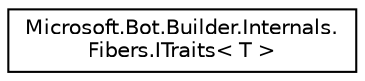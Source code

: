 digraph "Graphical Class Hierarchy"
{
  edge [fontname="Helvetica",fontsize="10",labelfontname="Helvetica",labelfontsize="10"];
  node [fontname="Helvetica",fontsize="10",shape=record];
  rankdir="LR";
  Node1 [label="Microsoft.Bot.Builder.Internals.\lFibers.ITraits\< T \>",height=0.2,width=0.4,color="black", fillcolor="white", style="filled",URL="$dd/d6d/interface_microsoft_1_1_bot_1_1_builder_1_1_internals_1_1_fibers_1_1_i_traits.html"];
}
